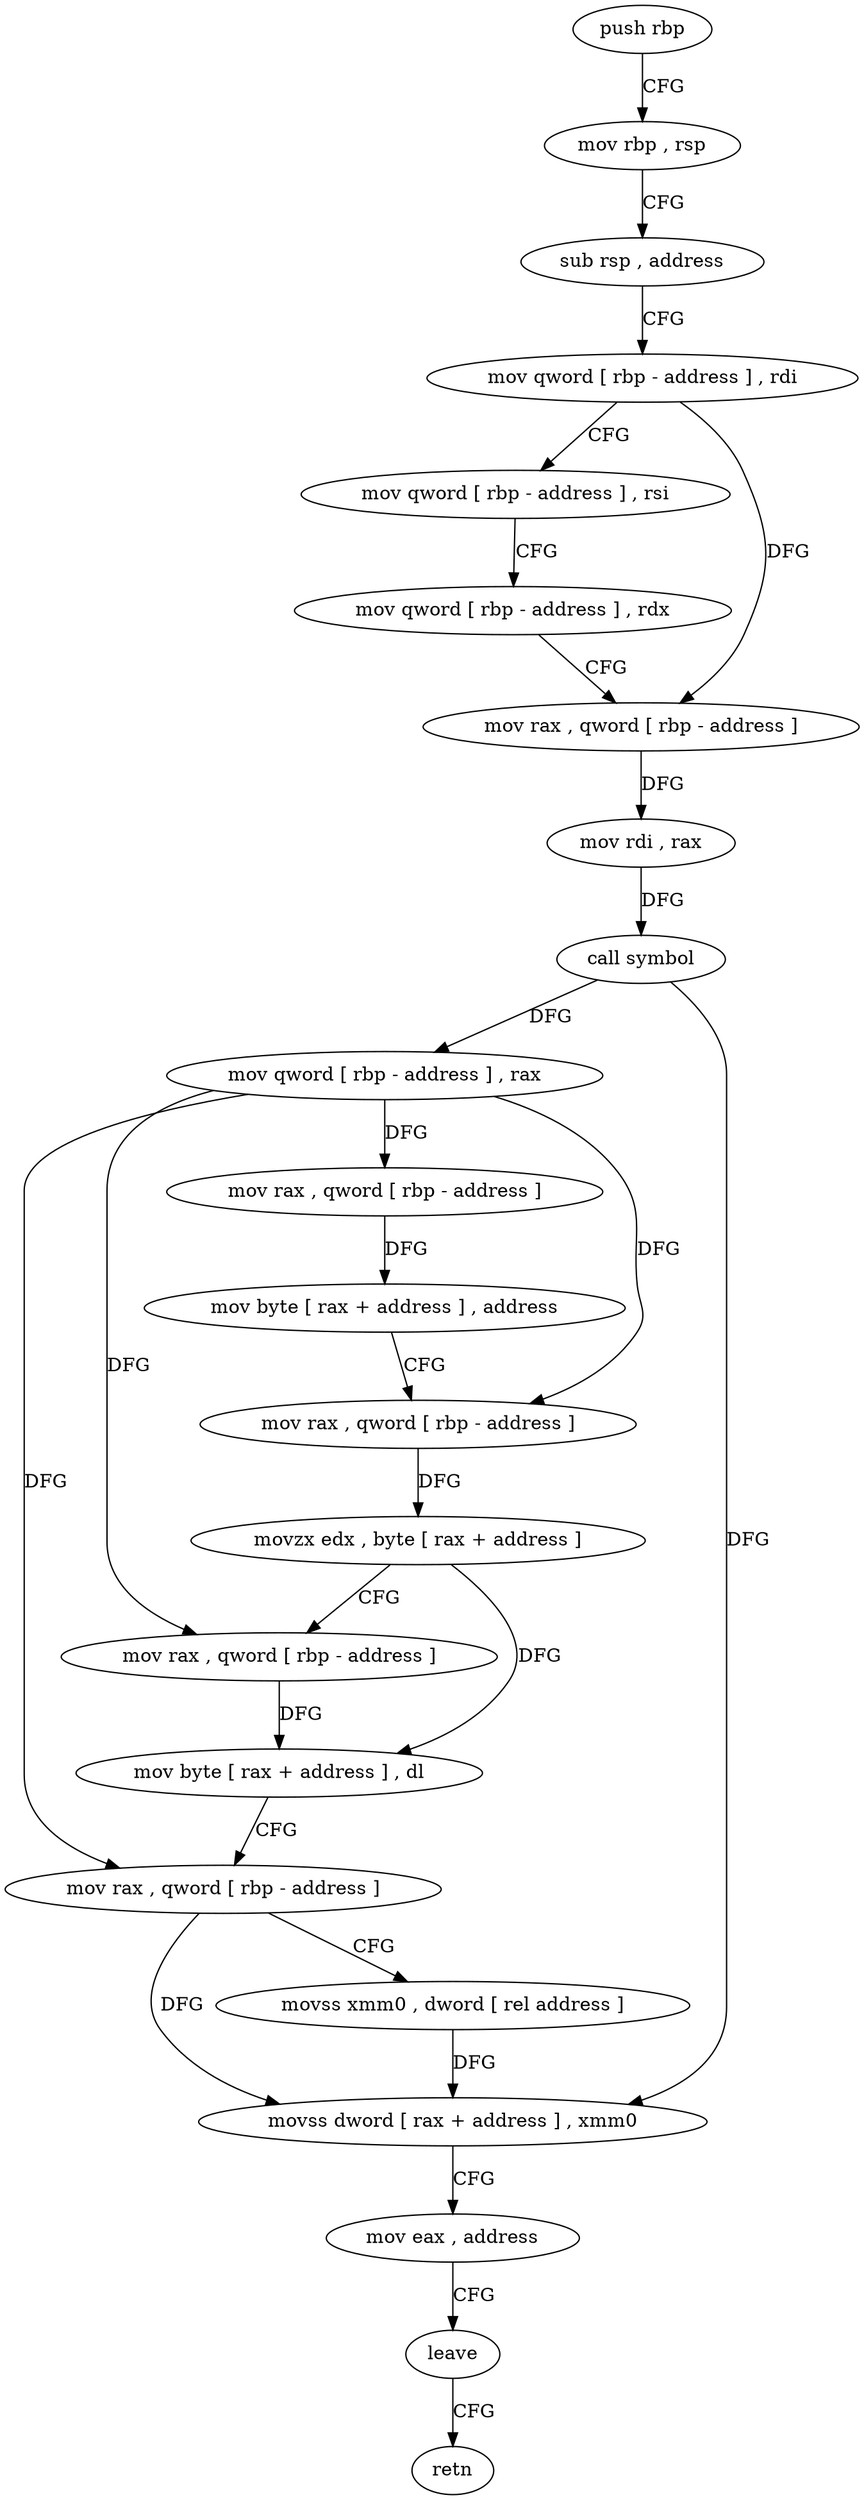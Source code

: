 digraph "func" {
"4268496" [label = "push rbp" ]
"4268497" [label = "mov rbp , rsp" ]
"4268500" [label = "sub rsp , address" ]
"4268504" [label = "mov qword [ rbp - address ] , rdi" ]
"4268508" [label = "mov qword [ rbp - address ] , rsi" ]
"4268512" [label = "mov qword [ rbp - address ] , rdx" ]
"4268516" [label = "mov rax , qword [ rbp - address ]" ]
"4268520" [label = "mov rdi , rax" ]
"4268523" [label = "call symbol" ]
"4268528" [label = "mov qword [ rbp - address ] , rax" ]
"4268532" [label = "mov rax , qword [ rbp - address ]" ]
"4268536" [label = "mov byte [ rax + address ] , address" ]
"4268540" [label = "mov rax , qword [ rbp - address ]" ]
"4268544" [label = "movzx edx , byte [ rax + address ]" ]
"4268548" [label = "mov rax , qword [ rbp - address ]" ]
"4268552" [label = "mov byte [ rax + address ] , dl" ]
"4268555" [label = "mov rax , qword [ rbp - address ]" ]
"4268559" [label = "movss xmm0 , dword [ rel address ]" ]
"4268567" [label = "movss dword [ rax + address ] , xmm0" ]
"4268572" [label = "mov eax , address" ]
"4268577" [label = "leave" ]
"4268578" [label = "retn" ]
"4268496" -> "4268497" [ label = "CFG" ]
"4268497" -> "4268500" [ label = "CFG" ]
"4268500" -> "4268504" [ label = "CFG" ]
"4268504" -> "4268508" [ label = "CFG" ]
"4268504" -> "4268516" [ label = "DFG" ]
"4268508" -> "4268512" [ label = "CFG" ]
"4268512" -> "4268516" [ label = "CFG" ]
"4268516" -> "4268520" [ label = "DFG" ]
"4268520" -> "4268523" [ label = "DFG" ]
"4268523" -> "4268528" [ label = "DFG" ]
"4268523" -> "4268567" [ label = "DFG" ]
"4268528" -> "4268532" [ label = "DFG" ]
"4268528" -> "4268540" [ label = "DFG" ]
"4268528" -> "4268548" [ label = "DFG" ]
"4268528" -> "4268555" [ label = "DFG" ]
"4268532" -> "4268536" [ label = "DFG" ]
"4268536" -> "4268540" [ label = "CFG" ]
"4268540" -> "4268544" [ label = "DFG" ]
"4268544" -> "4268548" [ label = "CFG" ]
"4268544" -> "4268552" [ label = "DFG" ]
"4268548" -> "4268552" [ label = "DFG" ]
"4268552" -> "4268555" [ label = "CFG" ]
"4268555" -> "4268559" [ label = "CFG" ]
"4268555" -> "4268567" [ label = "DFG" ]
"4268559" -> "4268567" [ label = "DFG" ]
"4268567" -> "4268572" [ label = "CFG" ]
"4268572" -> "4268577" [ label = "CFG" ]
"4268577" -> "4268578" [ label = "CFG" ]
}
